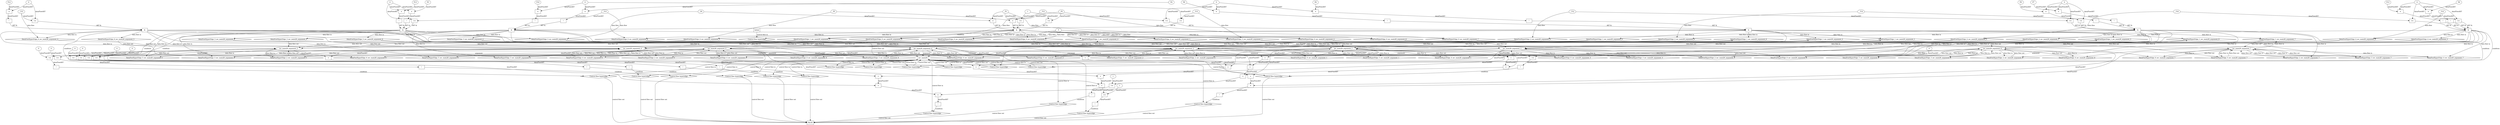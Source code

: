 digraph dag {
"inv_main26" [label="inv_main26" nodeName="inv_main26" class=cfn  shape="rect"];
FALSE [label="FALSE" nodeName=FALSE class=cfn  shape="rect"];
Initial [label="Initial" nodeName=Initial class=cfn  shape="rect"];
ControlFowHyperEdge_0 [label="Control flow hyperedge" nodeName=ControlFowHyperEdge_0 class=controlFlowHyperEdge shape="diamond"];
"Initial" -> ControlFowHyperEdge_0 [label="control flow in"]
ControlFowHyperEdge_0 -> "inv_main26" [label="control flow out"]
ControlFowHyperEdge_1 [label="Control flow hyperedge" nodeName=ControlFowHyperEdge_1 class=controlFlowHyperEdge shape="diamond"];
"inv_main26" -> ControlFowHyperEdge_1 [label="control flow in"]
ControlFowHyperEdge_1 -> "inv_main26" [label="control flow out"]
ControlFowHyperEdge_2 [label="Control flow hyperedge" nodeName=ControlFowHyperEdge_2 class=controlFlowHyperEdge shape="diamond"];
"inv_main26" -> ControlFowHyperEdge_2 [label="control flow in"]
ControlFowHyperEdge_2 -> "inv_main26" [label="control flow out"]
ControlFowHyperEdge_3 [label="Control flow hyperedge" nodeName=ControlFowHyperEdge_3 class=controlFlowHyperEdge shape="diamond"];
"inv_main26" -> ControlFowHyperEdge_3 [label="control flow in"]
ControlFowHyperEdge_3 -> "inv_main26" [label="control flow out"]
ControlFowHyperEdge_4 [label="Control flow hyperedge" nodeName=ControlFowHyperEdge_4 class=controlFlowHyperEdge shape="diamond"];
"inv_main26" -> ControlFowHyperEdge_4 [label="control flow in"]
ControlFowHyperEdge_4 -> "inv_main26" [label="control flow out"]
ControlFowHyperEdge_5 [label="Control flow hyperedge" nodeName=ControlFowHyperEdge_5 class=controlFlowHyperEdge shape="diamond"];
"inv_main26" -> ControlFowHyperEdge_5 [label="control flow in"]
ControlFowHyperEdge_5 -> "inv_main26" [label="control flow out"]
ControlFowHyperEdge_6 [label="Control flow hyperedge" nodeName=ControlFowHyperEdge_6 class=controlFlowHyperEdge shape="diamond"];
"inv_main26" -> ControlFowHyperEdge_6 [label="control flow in"]
ControlFowHyperEdge_6 -> "inv_main26" [label="control flow out"]
ControlFowHyperEdge_7 [label="Control flow hyperedge" nodeName=ControlFowHyperEdge_7 class=controlFlowHyperEdge shape="diamond"];
"inv_main26" -> ControlFowHyperEdge_7 [label="control flow in"]
ControlFowHyperEdge_7 -> "FALSE" [label="control flow out"]
ControlFowHyperEdge_8 [label="Control flow hyperedge" nodeName=ControlFowHyperEdge_8 class=controlFlowHyperEdge shape="diamond"];
"inv_main26" -> ControlFowHyperEdge_8 [label="control flow in"]
ControlFowHyperEdge_8 -> "FALSE" [label="control flow out"]
ControlFowHyperEdge_9 [label="Control flow hyperedge" nodeName=ControlFowHyperEdge_9 class=controlFlowHyperEdge shape="diamond"];
"inv_main26" -> ControlFowHyperEdge_9 [label="control flow in"]
ControlFowHyperEdge_9 -> "FALSE" [label="control flow out"]
ControlFowHyperEdge_10 [label="Control flow hyperedge" nodeName=ControlFowHyperEdge_10 class=controlFlowHyperEdge shape="diamond"];
"inv_main26" -> ControlFowHyperEdge_10 [label="control flow in"]
ControlFowHyperEdge_10 -> "FALSE" [label="control flow out"]
ControlFowHyperEdge_11 [label="Control flow hyperedge" nodeName=ControlFowHyperEdge_11 class=controlFlowHyperEdge shape="diamond"];
"inv_main26" -> ControlFowHyperEdge_11 [label="control flow in"]
ControlFowHyperEdge_11 -> "FALSE" [label="control flow out"]
ControlFowHyperEdge_12 [label="Control flow hyperedge" nodeName=ControlFowHyperEdge_12 class=controlFlowHyperEdge shape="diamond"];
"inv_main26" -> ControlFowHyperEdge_12 [label="control flow in"]
ControlFowHyperEdge_12 -> "FALSE" [label="control flow out"]
ControlFowHyperEdge_13 [label="Control flow hyperedge" nodeName=ControlFowHyperEdge_13 class=controlFlowHyperEdge shape="diamond"];
"inv_main26" -> ControlFowHyperEdge_13 [label="control flow in"]
ControlFowHyperEdge_13 -> "FALSE" [label="control flow out"]
ControlFowHyperEdge_14 [label="Control flow hyperedge" nodeName=ControlFowHyperEdge_14 class=controlFlowHyperEdge shape="diamond"];
"inv_main26" -> ControlFowHyperEdge_14 [label="control flow in"]
ControlFowHyperEdge_14 -> "FALSE" [label="control flow out"]
ControlFowHyperEdge_15 [label="Control flow hyperedge" nodeName=ControlFowHyperEdge_15 class=controlFlowHyperEdge shape="diamond"];
"inv_main26" -> ControlFowHyperEdge_15 [label="control flow in"]
ControlFowHyperEdge_15 -> "FALSE" [label="control flow out"]
ControlFowHyperEdge_16 [label="Control flow hyperedge" nodeName=ControlFowHyperEdge_16 class=controlFlowHyperEdge shape="diamond"];
"inv_main26" -> ControlFowHyperEdge_16 [label="control flow in"]
ControlFowHyperEdge_16 -> "FALSE" [label="control flow out"]
ControlFowHyperEdge_17 [label="Control flow hyperedge" nodeName=ControlFowHyperEdge_17 class=controlFlowHyperEdge shape="diamond"];
"inv_main26" -> ControlFowHyperEdge_17 [label="control flow in"]
ControlFowHyperEdge_17 -> "FALSE" [label="control flow out"]
"inv_main26_argument_0" [label="inv_main26_argument_0" nodeName=argument0 class=argument  head="inv_main26" shape="oval"];
"inv_main26_argument_0" -> "inv_main26"[label="argument" style="dashed"]
"inv_main26_argument_1" [label="inv_main26_argument_1" nodeName=argument1 class=argument  head="inv_main26" shape="oval"];
"inv_main26_argument_1" -> "inv_main26"[label="argument" style="dashed"]
"inv_main26_argument_2" [label="inv_main26_argument_2" nodeName=argument2 class=argument  head="inv_main26" shape="oval"];
"inv_main26_argument_2" -> "inv_main26"[label="argument" style="dashed"]
"inv_main26_argument_3" [label="inv_main26_argument_3" nodeName=argument3 class=argument  head="inv_main26" shape="oval"];
"inv_main26_argument_3" -> "inv_main26"[label="argument" style="dashed"]
"inv_main26_argument_4" [label="inv_main26_argument_4" nodeName=argument4 class=argument  head="inv_main26" shape="oval"];
"inv_main26_argument_4" -> "inv_main26"[label="argument" style="dashed"]
"inv_main26_argument_5" [label="inv_main26_argument_5" nodeName=argument5 class=argument  head="inv_main26" shape="oval"];
"inv_main26_argument_5" -> "inv_main26"[label="argument" style="dashed"]
"inv_main26_argument_6" [label="inv_main26_argument_6" nodeName=argument6 class=argument  head="inv_main26" shape="oval"];
"inv_main26_argument_6" -> "inv_main26"[label="argument" style="dashed"]
"inv_main26_argument_7" [label="inv_main26_argument_7" nodeName=argument7 class=argument  head="inv_main26" shape="oval"];
"inv_main26_argument_7" -> "inv_main26"[label="argument" style="dashed"]
"inv_main26_argument_8" [label="inv_main26_argument_8" nodeName=argument8 class=argument  head="inv_main26" shape="oval"];
"inv_main26_argument_8" -> "inv_main26"[label="argument" style="dashed"]

"xxxinv_main26___Initial_0xxx_and" [label="&" nodeName="xxxinv_main26___Initial_0xxx_and" class=Operator shape="rect"];
"xxxinv_main26___Initial_0xxxguard_0_node_0" [label=">=" nodeName="xxxinv_main26___Initial_0xxxguard_0_node_0" class=Operator  shape="rect"];
"xxxinv_main26___Initial_0xxxguard_0_node_2" [label="1" nodeName="xxxinv_main26___Initial_0xxxguard_0_node_2" class=Literal ];
"xxxinv_main26___Initial_0xxxdataFlow_0_node_0" -> "xxxinv_main26___Initial_0xxxguard_0_node_0"[label="dataFlowAST"]
"xxxinv_main26___Initial_0xxxguard_0_node_2" -> "xxxinv_main26___Initial_0xxxguard_0_node_0"[label="dataFlowAST"]

"xxxinv_main26___Initial_0xxxguard_0_node_0" -> "xxxinv_main26___Initial_0xxx_and" [label="AST &"];
"xxxinv_main26___Initial_0xxxguard1_node_0" [label=">=" nodeName="xxxinv_main26___Initial_0xxxguard1_node_0" class=Operator  shape="rect"];
"xxxinv_main26___Initial_0xxxdataFlow4_node_0" -> "xxxinv_main26___Initial_0xxxguard1_node_0"[label="dataFlowAST"]
"xxxinv_main26___Initial_0xxxguard_0_node_2" -> "xxxinv_main26___Initial_0xxxguard1_node_0"[label="dataFlowAST"]

"xxxinv_main26___Initial_0xxxguard1_node_0" -> "xxxinv_main26___Initial_0xxx_and" [label="AST &"];
"xxxinv_main26___Initial_0xxxguard2_node_0" [label="=" nodeName="xxxinv_main26___Initial_0xxxguard2_node_0" class=Operator  shape="rect"];
"xxxinv_main26___Initial_0xxxdataFlow8_node_0" -> "xxxinv_main26___Initial_0xxxguard2_node_0"[label="dataFlowAST"]
"xxxinv_main26___Initial_0xxxdataFlow_0_node_0" -> "xxxinv_main26___Initial_0xxxguard2_node_0"[label="dataFlowAST"]

"xxxinv_main26___Initial_0xxxguard2_node_0" -> "xxxinv_main26___Initial_0xxx_and" [label="AST &"];
"xxxinv_main26___Initial_0xxxguard3_node_0" [label="=" nodeName="xxxinv_main26___Initial_0xxxguard3_node_0" class=Operator  shape="rect"];
"xxxinv_main26___Initial_0xxxdataFlow6_node_0" -> "xxxinv_main26___Initial_0xxxguard3_node_0"[label="dataFlowAST"]
"xxxinv_main26___Initial_0xxxdataFlow4_node_0" -> "xxxinv_main26___Initial_0xxxguard3_node_0"[label="dataFlowAST"]

"xxxinv_main26___Initial_0xxxguard3_node_0" -> "xxxinv_main26___Initial_0xxx_and" [label="AST &"];
"xxxinv_main26___Initial_0xxx_and" -> "ControlFowHyperEdge_0" [label="condition"];
"xxxinv_main26___Initial_0xxxdataFlow_0_node_0" [label="_P2" nodeName="xxxinv_main26___Initial_0xxxdataFlow_0_node_0" class=Constant ];

"xxxinv_main26___Initial_0xxxdataFlow_0_node_0" -> "DataFowHyperEdge_0_inv_main26_argument_7" [label="data flow"];
"xxxinv_main26___Initial_0xxxdataFlow1_node_0" [label="0" nodeName="xxxinv_main26___Initial_0xxxdataFlow1_node_0" class=Literal ];

"xxxinv_main26___Initial_0xxxdataFlow1_node_0" -> "DataFowHyperEdge_0_inv_main26_argument_4" [label="data flow"];

"xxxinv_main26___Initial_0xxxdataFlow1_node_0" -> "DataFowHyperEdge_0_inv_main26_argument_0" [label="data flow"];

"xxxinv_main26___Initial_0xxxdataFlow1_node_0" -> "DataFowHyperEdge_0_inv_main26_argument_3" [label="data flow"];
"xxxinv_main26___Initial_0xxxdataFlow4_node_0" [label="_P1" nodeName="xxxinv_main26___Initial_0xxxdataFlow4_node_0" class=Constant ];

"xxxinv_main26___Initial_0xxxdataFlow4_node_0" -> "DataFowHyperEdge_0_inv_main26_argument_8" [label="data flow"];

"xxxinv_main26___Initial_0xxxdataFlow1_node_0" -> "DataFowHyperEdge_0_inv_main26_argument_2" [label="data flow"];
"xxxinv_main26___Initial_0xxxdataFlow6_node_0" [label="_P4" nodeName="xxxinv_main26___Initial_0xxxdataFlow6_node_0" class=Constant ];

"xxxinv_main26___Initial_0xxxdataFlow6_node_0" -> "DataFowHyperEdge_0_inv_main26_argument_6" [label="data flow"];

"xxxinv_main26___Initial_0xxxdataFlow1_node_0" -> "DataFowHyperEdge_0_inv_main26_argument_1" [label="data flow"];
"xxxinv_main26___Initial_0xxxdataFlow8_node_0" [label="_P5" nodeName="xxxinv_main26___Initial_0xxxdataFlow8_node_0" class=Constant ];

"xxxinv_main26___Initial_0xxxdataFlow8_node_0" -> "DataFowHyperEdge_0_inv_main26_argument_5" [label="data flow"];
"xxxinv_main26___inv_main26_1xxx_and" [label="&" nodeName="xxxinv_main26___inv_main26_1xxx_and" class=Operator shape="rect"];
"xxxinv_main26___inv_main26_1xxxguard_0_node_0" [label="!" nodeName="xxxinv_main26___inv_main26_1xxxguard_0_node_0" class=Operator shape="rect"];
"xxxinv_main26___inv_main26_1xxxguard_0_node_1" [label="=" nodeName="xxxinv_main26___inv_main26_1xxxguard_0_node_1" class=Operator  shape="rect"];
"xxxinv_main26___inv_main26_1xxxguard_0_node_2" [label="P8" nodeName="xxxinv_main26___inv_main26_1xxxguard_0_node_2" class=Constant ];
"xxxinv_main26___inv_main26_1xxxguard_0_node_3" [label="0" nodeName="xxxinv_main26___inv_main26_1xxxguard_0_node_3" class=Literal ];
"xxxinv_main26___inv_main26_1xxxguard_0_node_1" -> "xxxinv_main26___inv_main26_1xxxguard_0_node_0"[label="dataFlowAST"]
"xxxinv_main26___inv_main26_1xxxguard_0_node_2" -> "xxxinv_main26___inv_main26_1xxxguard_0_node_1"[label="dataFlowAST"]
"xxxinv_main26___inv_main26_1xxxguard_0_node_3" -> "xxxinv_main26___inv_main26_1xxxguard_0_node_1"[label="dataFlowAST"]

"xxxinv_main26___inv_main26_1xxxguard_0_node_0" -> "xxxinv_main26___inv_main26_1xxx_and" [label="AST &"];
"xxxinv_main26___inv_main26_1xxxguard1_node_0" [label="!" nodeName="xxxinv_main26___inv_main26_1xxxguard1_node_0" class=Operator shape="rect"];
"xxxinv_main26___inv_main26_1xxxguard1_node_1" [label="=" nodeName="xxxinv_main26___inv_main26_1xxxguard1_node_1" class=Operator  shape="rect"];
"xxxinv_main26___inv_main26_1xxxguard1_node_2" [label="P6" nodeName="xxxinv_main26___inv_main26_1xxxguard1_node_2" class=Constant ];
"xxxinv_main26___inv_main26_1xxxguard1_node_1" -> "xxxinv_main26___inv_main26_1xxxguard1_node_0"[label="dataFlowAST"]
"xxxinv_main26___inv_main26_1xxxguard1_node_2" -> "xxxinv_main26___inv_main26_1xxxguard1_node_1"[label="dataFlowAST"]
"xxxinv_main26___inv_main26_1xxxguard_0_node_3" -> "xxxinv_main26___inv_main26_1xxxguard1_node_1"[label="dataFlowAST"]

"xxxinv_main26___inv_main26_1xxxguard1_node_0" -> "xxxinv_main26___inv_main26_1xxx_and" [label="AST &"];
"xxxinv_main26___inv_main26_1xxxguard2_node_0" [label=">=" nodeName="xxxinv_main26___inv_main26_1xxxguard2_node_0" class=Operator  shape="rect"];
"xxxinv_main26___inv_main26_1xxxdataFlow_0_node_0" -> "xxxinv_main26___inv_main26_1xxxguard2_node_0"[label="dataFlowAST"]
"xxxinv_main26___inv_main26_1xxxguard_0_node_3" -> "xxxinv_main26___inv_main26_1xxxguard2_node_0"[label="dataFlowAST"]

"xxxinv_main26___inv_main26_1xxxguard2_node_0" -> "xxxinv_main26___inv_main26_1xxx_and" [label="AST &"];
"xxxinv_main26___inv_main26_1xxx_and" -> "ControlFowHyperEdge_1" [label="condition"];
"xxxinv_main26___inv_main26_1xxxdataFlow_0_node_0" [label="_T12" nodeName="xxxinv_main26___inv_main26_1xxxdataFlow_0_node_0" class=Constant ];

"xxxinv_main26___inv_main26_1xxxdataFlow_0_node_0" -> "DataFowHyperEdge_1_inv_main26_argument_5" [label="data flow"];
"xxxinv_main26___inv_main26_2xxx_and" [label="&" nodeName="xxxinv_main26___inv_main26_2xxx_and" class=Operator shape="rect"];
"xxxinv_main26___inv_main26_2xxxguard_0_node_0" [label="!" nodeName="xxxinv_main26___inv_main26_2xxxguard_0_node_0" class=Operator shape="rect"];
"xxxinv_main26___inv_main26_2xxxguard_0_node_1" [label="=" nodeName="xxxinv_main26___inv_main26_2xxxguard_0_node_1" class=Operator  shape="rect"];
"xxxinv_main26___inv_main26_2xxxguard_0_node_2" [label="P9" nodeName="xxxinv_main26___inv_main26_2xxxguard_0_node_2" class=Constant ];
"xxxinv_main26___inv_main26_2xxxguard_0_node_3" [label="0" nodeName="xxxinv_main26___inv_main26_2xxxguard_0_node_3" class=Literal ];
"xxxinv_main26___inv_main26_2xxxguard_0_node_1" -> "xxxinv_main26___inv_main26_2xxxguard_0_node_0"[label="dataFlowAST"]
"xxxinv_main26___inv_main26_2xxxguard_0_node_2" -> "xxxinv_main26___inv_main26_2xxxguard_0_node_1"[label="dataFlowAST"]
"xxxinv_main26___inv_main26_2xxxguard_0_node_3" -> "xxxinv_main26___inv_main26_2xxxguard_0_node_1"[label="dataFlowAST"]

"xxxinv_main26___inv_main26_2xxxguard_0_node_0" -> "xxxinv_main26___inv_main26_2xxx_and" [label="AST &"];
"xxxinv_main26___inv_main26_2xxxguard1_node_0" [label="!" nodeName="xxxinv_main26___inv_main26_2xxxguard1_node_0" class=Operator shape="rect"];
"xxxinv_main26___inv_main26_2xxxguard1_node_1" [label="=" nodeName="xxxinv_main26___inv_main26_2xxxguard1_node_1" class=Operator  shape="rect"];
"xxxinv_main26___inv_main26_2xxxguard1_node_2" [label="P7" nodeName="xxxinv_main26___inv_main26_2xxxguard1_node_2" class=Constant ];
"xxxinv_main26___inv_main26_2xxxguard1_node_1" -> "xxxinv_main26___inv_main26_2xxxguard1_node_0"[label="dataFlowAST"]
"xxxinv_main26___inv_main26_2xxxguard1_node_2" -> "xxxinv_main26___inv_main26_2xxxguard1_node_1"[label="dataFlowAST"]
"xxxinv_main26___inv_main26_2xxxguard_0_node_3" -> "xxxinv_main26___inv_main26_2xxxguard1_node_1"[label="dataFlowAST"]

"xxxinv_main26___inv_main26_2xxxguard1_node_0" -> "xxxinv_main26___inv_main26_2xxx_and" [label="AST &"];
"xxxinv_main26___inv_main26_2xxxguard2_node_0" [label=">=" nodeName="xxxinv_main26___inv_main26_2xxxguard2_node_0" class=Operator  shape="rect"];
"xxxinv_main26___inv_main26_2xxxdataFlow_0_node_0" -> "xxxinv_main26___inv_main26_2xxxguard2_node_0"[label="dataFlowAST"]
"xxxinv_main26___inv_main26_2xxxguard_0_node_3" -> "xxxinv_main26___inv_main26_2xxxguard2_node_0"[label="dataFlowAST"]

"xxxinv_main26___inv_main26_2xxxguard2_node_0" -> "xxxinv_main26___inv_main26_2xxx_and" [label="AST &"];
"xxxinv_main26___inv_main26_2xxxguard3_node_0" [label=">=" nodeName="xxxinv_main26___inv_main26_2xxxguard3_node_0" class=Operator  shape="rect"];
"xxxinv_main26___inv_main26_2xxxdataFlow1_node_0" -> "xxxinv_main26___inv_main26_2xxxguard3_node_0"[label="dataFlowAST"]
"xxxinv_main26___inv_main26_2xxxguard_0_node_3" -> "xxxinv_main26___inv_main26_2xxxguard3_node_0"[label="dataFlowAST"]

"xxxinv_main26___inv_main26_2xxxguard3_node_0" -> "xxxinv_main26___inv_main26_2xxx_and" [label="AST &"];
"xxxinv_main26___inv_main26_2xxx_and" -> "ControlFowHyperEdge_2" [label="condition"];
"xxxinv_main26___inv_main26_2xxxdataFlow_0_node_0" [label="_T12" nodeName="xxxinv_main26___inv_main26_2xxxdataFlow_0_node_0" class=Constant ];

"xxxinv_main26___inv_main26_2xxxdataFlow_0_node_0" -> "DataFowHyperEdge_2_inv_main26_argument_0" [label="data flow"];
"xxxinv_main26___inv_main26_2xxxdataFlow1_node_0" [label="_T14" nodeName="xxxinv_main26___inv_main26_2xxxdataFlow1_node_0" class=Constant ];

"xxxinv_main26___inv_main26_2xxxdataFlow1_node_0" -> "DataFowHyperEdge_2_inv_main26_argument_6" [label="data flow"];
"xxxinv_main26___inv_main26_3xxx_and" [label="&" nodeName="xxxinv_main26___inv_main26_3xxx_and" class=Operator shape="rect"];
"xxxinv_main26___inv_main26_3xxxguard_0_node_0" [label="!" nodeName="xxxinv_main26___inv_main26_3xxxguard_0_node_0" class=Operator shape="rect"];
"xxxinv_main26___inv_main26_3xxxguard_0_node_1" [label="=" nodeName="xxxinv_main26___inv_main26_3xxxguard_0_node_1" class=Operator  shape="rect"];
"xxxinv_main26___inv_main26_3xxxguard_0_node_2" [label="P10" nodeName="xxxinv_main26___inv_main26_3xxxguard_0_node_2" class=Constant ];
"xxxinv_main26___inv_main26_3xxxguard_0_node_3" [label="0" nodeName="xxxinv_main26___inv_main26_3xxxguard_0_node_3" class=Literal ];
"xxxinv_main26___inv_main26_3xxxguard_0_node_1" -> "xxxinv_main26___inv_main26_3xxxguard_0_node_0"[label="dataFlowAST"]
"xxxinv_main26___inv_main26_3xxxguard_0_node_2" -> "xxxinv_main26___inv_main26_3xxxguard_0_node_1"[label="dataFlowAST"]
"xxxinv_main26___inv_main26_3xxxguard_0_node_3" -> "xxxinv_main26___inv_main26_3xxxguard_0_node_1"[label="dataFlowAST"]

"xxxinv_main26___inv_main26_3xxxguard_0_node_0" -> "xxxinv_main26___inv_main26_3xxx_and" [label="AST &"];
"xxxinv_main26___inv_main26_3xxxguard1_node_0" [label="!" nodeName="xxxinv_main26___inv_main26_3xxxguard1_node_0" class=Operator shape="rect"];
"xxxinv_main26___inv_main26_3xxxguard1_node_1" [label="=" nodeName="xxxinv_main26___inv_main26_3xxxguard1_node_1" class=Operator  shape="rect"];
"xxxinv_main26___inv_main26_3xxxguard1_node_2" [label="P4" nodeName="xxxinv_main26___inv_main26_3xxxguard1_node_2" class=Constant ];
"xxxinv_main26___inv_main26_3xxxguard1_node_1" -> "xxxinv_main26___inv_main26_3xxxguard1_node_0"[label="dataFlowAST"]
"xxxinv_main26___inv_main26_3xxxguard1_node_2" -> "xxxinv_main26___inv_main26_3xxxguard1_node_1"[label="dataFlowAST"]
"xxxinv_main26___inv_main26_3xxxguard_0_node_3" -> "xxxinv_main26___inv_main26_3xxxguard1_node_1"[label="dataFlowAST"]

"xxxinv_main26___inv_main26_3xxxguard1_node_0" -> "xxxinv_main26___inv_main26_3xxx_and" [label="AST &"];
"xxxinv_main26___inv_main26_3xxxguard2_node_0" [label=">=" nodeName="xxxinv_main26___inv_main26_3xxxguard2_node_0" class=Operator  shape="rect"];
"xxxinv_main26___inv_main26_3xxxdataFlow_0_node_0" -> "xxxinv_main26___inv_main26_3xxxguard2_node_0"[label="dataFlowAST"]
"xxxinv_main26___inv_main26_3xxxguard_0_node_3" -> "xxxinv_main26___inv_main26_3xxxguard2_node_0"[label="dataFlowAST"]

"xxxinv_main26___inv_main26_3xxxguard2_node_0" -> "xxxinv_main26___inv_main26_3xxx_and" [label="AST &"];
"xxxinv_main26___inv_main26_3xxx_and" -> "ControlFowHyperEdge_3" [label="condition"];
"xxxinv_main26___inv_main26_3xxxdataFlow_0_node_0" [label="_T13" nodeName="xxxinv_main26___inv_main26_3xxxdataFlow_0_node_0" class=Constant ];

"xxxinv_main26___inv_main26_3xxxdataFlow_0_node_0" -> "DataFowHyperEdge_3_inv_main26_argument_1" [label="data flow"];
"xxxinv_main26___inv_main26_4xxx_and" [label="&" nodeName="xxxinv_main26___inv_main26_4xxx_and" class=Operator shape="rect"];
"xxxinv_main26___inv_main26_4xxxguard_0_node_0" [label="!" nodeName="xxxinv_main26___inv_main26_4xxxguard_0_node_0" class=Operator shape="rect"];
"xxxinv_main26___inv_main26_4xxxguard_0_node_1" [label="=" nodeName="xxxinv_main26___inv_main26_4xxxguard_0_node_1" class=Operator  shape="rect"];
"xxxinv_main26___inv_main26_4xxxguard_0_node_2" [label="P13" nodeName="xxxinv_main26___inv_main26_4xxxguard_0_node_2" class=Constant ];
"xxxinv_main26___inv_main26_4xxxguard_0_node_3" [label="0" nodeName="xxxinv_main26___inv_main26_4xxxguard_0_node_3" class=Literal ];
"xxxinv_main26___inv_main26_4xxxguard_0_node_1" -> "xxxinv_main26___inv_main26_4xxxguard_0_node_0"[label="dataFlowAST"]
"xxxinv_main26___inv_main26_4xxxguard_0_node_2" -> "xxxinv_main26___inv_main26_4xxxguard_0_node_1"[label="dataFlowAST"]
"xxxinv_main26___inv_main26_4xxxguard_0_node_3" -> "xxxinv_main26___inv_main26_4xxxguard_0_node_1"[label="dataFlowAST"]

"xxxinv_main26___inv_main26_4xxxguard_0_node_0" -> "xxxinv_main26___inv_main26_4xxx_and" [label="AST &"];
"xxxinv_main26___inv_main26_4xxxguard1_node_0" [label="!" nodeName="xxxinv_main26___inv_main26_4xxxguard1_node_0" class=Operator shape="rect"];
"xxxinv_main26___inv_main26_4xxxguard1_node_1" [label="=" nodeName="xxxinv_main26___inv_main26_4xxxguard1_node_1" class=Operator  shape="rect"];
"xxxinv_main26___inv_main26_4xxxguard1_node_2" [label="P8" nodeName="xxxinv_main26___inv_main26_4xxxguard1_node_2" class=Constant ];
"xxxinv_main26___inv_main26_4xxxguard1_node_1" -> "xxxinv_main26___inv_main26_4xxxguard1_node_0"[label="dataFlowAST"]
"xxxinv_main26___inv_main26_4xxxguard1_node_2" -> "xxxinv_main26___inv_main26_4xxxguard1_node_1"[label="dataFlowAST"]
"xxxinv_main26___inv_main26_4xxxguard_0_node_3" -> "xxxinv_main26___inv_main26_4xxxguard1_node_1"[label="dataFlowAST"]

"xxxinv_main26___inv_main26_4xxxguard1_node_0" -> "xxxinv_main26___inv_main26_4xxx_and" [label="AST &"];
"xxxinv_main26___inv_main26_4xxxguard2_node_0" [label=">=" nodeName="xxxinv_main26___inv_main26_4xxxguard2_node_0" class=Operator  shape="rect"];
"xxxinv_main26___inv_main26_4xxxdataFlow_0_node_0" -> "xxxinv_main26___inv_main26_4xxxguard2_node_0"[label="dataFlowAST"]
"xxxinv_main26___inv_main26_4xxxguard_0_node_3" -> "xxxinv_main26___inv_main26_4xxxguard2_node_0"[label="dataFlowAST"]

"xxxinv_main26___inv_main26_4xxxguard2_node_0" -> "xxxinv_main26___inv_main26_4xxx_and" [label="AST &"];
"xxxinv_main26___inv_main26_4xxxguard3_node_0" [label=">=" nodeName="xxxinv_main26___inv_main26_4xxxguard3_node_0" class=Operator  shape="rect"];
"xxxinv_main26___inv_main26_4xxxdataFlow1_node_0" -> "xxxinv_main26___inv_main26_4xxxguard3_node_0"[label="dataFlowAST"]
"xxxinv_main26___inv_main26_4xxxguard_0_node_3" -> "xxxinv_main26___inv_main26_4xxxguard3_node_0"[label="dataFlowAST"]

"xxxinv_main26___inv_main26_4xxxguard3_node_0" -> "xxxinv_main26___inv_main26_4xxx_and" [label="AST &"];
"xxxinv_main26___inv_main26_4xxx_and" -> "ControlFowHyperEdge_4" [label="condition"];
"xxxinv_main26___inv_main26_4xxxdataFlow_0_node_0" [label="_T14" nodeName="xxxinv_main26___inv_main26_4xxxdataFlow_0_node_0" class=Constant ];

"xxxinv_main26___inv_main26_4xxxdataFlow_0_node_0" -> "DataFowHyperEdge_4_inv_main26_argument_2" [label="data flow"];
"xxxinv_main26___inv_main26_4xxxdataFlow1_node_0" [label="_T16" nodeName="xxxinv_main26___inv_main26_4xxxdataFlow1_node_0" class=Constant ];

"xxxinv_main26___inv_main26_4xxxdataFlow1_node_0" -> "DataFowHyperEdge_4_inv_main26_argument_5" [label="data flow"];
"xxxinv_main26___inv_main26_5xxx_and" [label="&" nodeName="xxxinv_main26___inv_main26_5xxx_and" class=Operator shape="rect"];
"xxxinv_main26___inv_main26_5xxxguard_0_node_0" [label="!" nodeName="xxxinv_main26___inv_main26_5xxxguard_0_node_0" class=Operator shape="rect"];
"xxxinv_main26___inv_main26_5xxxguard_0_node_1" [label="=" nodeName="xxxinv_main26___inv_main26_5xxxguard_0_node_1" class=Operator  shape="rect"];
"xxxinv_main26___inv_main26_5xxxguard_0_node_2" [label="P13" nodeName="xxxinv_main26___inv_main26_5xxxguard_0_node_2" class=Constant ];
"xxxinv_main26___inv_main26_5xxxguard_0_node_3" [label="0" nodeName="xxxinv_main26___inv_main26_5xxxguard_0_node_3" class=Literal ];
"xxxinv_main26___inv_main26_5xxxguard_0_node_1" -> "xxxinv_main26___inv_main26_5xxxguard_0_node_0"[label="dataFlowAST"]
"xxxinv_main26___inv_main26_5xxxguard_0_node_2" -> "xxxinv_main26___inv_main26_5xxxguard_0_node_1"[label="dataFlowAST"]
"xxxinv_main26___inv_main26_5xxxguard_0_node_3" -> "xxxinv_main26___inv_main26_5xxxguard_0_node_1"[label="dataFlowAST"]

"xxxinv_main26___inv_main26_5xxxguard_0_node_0" -> "xxxinv_main26___inv_main26_5xxx_and" [label="AST &"];
"xxxinv_main26___inv_main26_5xxxguard1_node_0" [label="!" nodeName="xxxinv_main26___inv_main26_5xxxguard1_node_0" class=Operator shape="rect"];
"xxxinv_main26___inv_main26_5xxxguard1_node_1" [label="=" nodeName="xxxinv_main26___inv_main26_5xxxguard1_node_1" class=Operator  shape="rect"];
"xxxinv_main26___inv_main26_5xxxguard1_node_2" [label="P5" nodeName="xxxinv_main26___inv_main26_5xxxguard1_node_2" class=Constant ];
"xxxinv_main26___inv_main26_5xxxguard1_node_1" -> "xxxinv_main26___inv_main26_5xxxguard1_node_0"[label="dataFlowAST"]
"xxxinv_main26___inv_main26_5xxxguard1_node_2" -> "xxxinv_main26___inv_main26_5xxxguard1_node_1"[label="dataFlowAST"]
"xxxinv_main26___inv_main26_5xxxguard_0_node_3" -> "xxxinv_main26___inv_main26_5xxxguard1_node_1"[label="dataFlowAST"]

"xxxinv_main26___inv_main26_5xxxguard1_node_0" -> "xxxinv_main26___inv_main26_5xxx_and" [label="AST &"];
"xxxinv_main26___inv_main26_5xxxguard2_node_0" [label=">=" nodeName="xxxinv_main26___inv_main26_5xxxguard2_node_0" class=Operator  shape="rect"];
"xxxinv_main26___inv_main26_5xxxdataFlow_0_node_0" -> "xxxinv_main26___inv_main26_5xxxguard2_node_0"[label="dataFlowAST"]
"xxxinv_main26___inv_main26_5xxxguard_0_node_3" -> "xxxinv_main26___inv_main26_5xxxguard2_node_0"[label="dataFlowAST"]

"xxxinv_main26___inv_main26_5xxxguard2_node_0" -> "xxxinv_main26___inv_main26_5xxx_and" [label="AST &"];
"xxxinv_main26___inv_main26_5xxx_and" -> "ControlFowHyperEdge_5" [label="condition"];
"xxxinv_main26___inv_main26_5xxxdataFlow_0_node_0" [label="_T15" nodeName="xxxinv_main26___inv_main26_5xxxdataFlow_0_node_0" class=Constant ];

"xxxinv_main26___inv_main26_5xxxdataFlow_0_node_0" -> "DataFowHyperEdge_5_inv_main26_argument_3" [label="data flow"];
"xxxinv_main26___inv_main26_6xxx_and" [label="&" nodeName="xxxinv_main26___inv_main26_6xxx_and" class=Operator shape="rect"];
"xxxinv_main26___inv_main26_6xxxguard_0_node_0" [label="!" nodeName="xxxinv_main26___inv_main26_6xxxguard_0_node_0" class=Operator shape="rect"];
"xxxinv_main26___inv_main26_6xxxguard_0_node_1" [label="=" nodeName="xxxinv_main26___inv_main26_6xxxguard_0_node_1" class=Operator  shape="rect"];
"xxxinv_main26___inv_main26_6xxxguard_0_node_2" [label="P12" nodeName="xxxinv_main26___inv_main26_6xxxguard_0_node_2" class=Constant ];
"xxxinv_main26___inv_main26_6xxxguard_0_node_3" [label="0" nodeName="xxxinv_main26___inv_main26_6xxxguard_0_node_3" class=Literal ];
"xxxinv_main26___inv_main26_6xxxguard_0_node_1" -> "xxxinv_main26___inv_main26_6xxxguard_0_node_0"[label="dataFlowAST"]
"xxxinv_main26___inv_main26_6xxxguard_0_node_2" -> "xxxinv_main26___inv_main26_6xxxguard_0_node_1"[label="dataFlowAST"]
"xxxinv_main26___inv_main26_6xxxguard_0_node_3" -> "xxxinv_main26___inv_main26_6xxxguard_0_node_1"[label="dataFlowAST"]

"xxxinv_main26___inv_main26_6xxxguard_0_node_0" -> "xxxinv_main26___inv_main26_6xxx_and" [label="AST &"];
"xxxinv_main26___inv_main26_6xxxguard1_node_0" [label=">=" nodeName="xxxinv_main26___inv_main26_6xxxguard1_node_0" class=Operator  shape="rect"];
"xxxinv_main26___inv_main26_6xxxdataFlow_0_node_0" -> "xxxinv_main26___inv_main26_6xxxguard1_node_0"[label="dataFlowAST"]
"xxxinv_main26___inv_main26_6xxxguard_0_node_3" -> "xxxinv_main26___inv_main26_6xxxguard1_node_0"[label="dataFlowAST"]

"xxxinv_main26___inv_main26_6xxxguard1_node_0" -> "xxxinv_main26___inv_main26_6xxx_and" [label="AST &"];
"xxxinv_main26___inv_main26_6xxx_and" -> "ControlFowHyperEdge_6" [label="condition"];
"xxxinv_main26___inv_main26_6xxxdataFlow_0_node_0" [label="_T15" nodeName="xxxinv_main26___inv_main26_6xxxdataFlow_0_node_0" class=Constant ];

"xxxinv_main26___inv_main26_6xxxdataFlow_0_node_0" -> "DataFowHyperEdge_6_inv_main26_argument_4" [label="data flow"];
"xxxFALSE___inv_main26_7xxxguard_0_node_0" [label="!" nodeName="xxxFALSE___inv_main26_7xxxguard_0_node_0" class=Operator shape="rect"];
"xxxFALSE___inv_main26_7xxxguard_0_node_1" [label="=" nodeName="xxxFALSE___inv_main26_7xxxguard_0_node_1" class=Operator  shape="rect"];
"xxxFALSE___inv_main26_7xxxguard_0_node_2" [label="+" nodeName="xxxFALSE___inv_main26_7xxxguard_0_node_2" class= Operator shape="rect"];
"xxxFALSE___inv_main26_7xxxguard_0_node_3" [label="+" nodeName="xxxFALSE___inv_main26_7xxxguard_0_node_3" class= Operator shape="rect"];
"xxxFALSE___inv_main26_7xxxguard_0_node_4" [label="+" nodeName="xxxFALSE___inv_main26_7xxxguard_0_node_4" class= Operator shape="rect"];
"xxxFALSE___inv_main26_7xxxguard_0_node_1" -> "xxxFALSE___inv_main26_7xxxguard_0_node_0"[label="dataFlowAST"]
"xxxFALSE___inv_main26_7xxxguard_0_node_2" -> "xxxFALSE___inv_main26_7xxxguard_0_node_1"[label="dataFlowAST"]
"inv_main26_argument_8" -> "xxxFALSE___inv_main26_7xxxguard_0_node_1"[label="dataFlowAST"]
"xxxFALSE___inv_main26_7xxxguard_0_node_3" -> "xxxFALSE___inv_main26_7xxxguard_0_node_2"[label="dataFlowAST"]
"inv_main26_argument_6" -> "xxxFALSE___inv_main26_7xxxguard_0_node_2"[label="dataFlowAST"]
"xxxFALSE___inv_main26_7xxxguard_0_node_4" -> "xxxFALSE___inv_main26_7xxxguard_0_node_3"[label="dataFlowAST"]
"inv_main26_argument_1" -> "xxxFALSE___inv_main26_7xxxguard_0_node_3"[label="dataFlowAST"]
"inv_main26_argument_3" -> "xxxFALSE___inv_main26_7xxxguard_0_node_4"[label="dataFlowAST"]
"inv_main26_argument_2" -> "xxxFALSE___inv_main26_7xxxguard_0_node_4"[label="dataFlowAST"]

"xxxFALSE___inv_main26_7xxxguard_0_node_0" -> "ControlFowHyperEdge_7" [label="condition"];
"xxxFALSE___inv_main26_8xxxguard_0_node_0" [label="!" nodeName="xxxFALSE___inv_main26_8xxxguard_0_node_0" class=Operator shape="rect"];
"xxxFALSE___inv_main26_8xxxguard_0_node_1" [label="=" nodeName="xxxFALSE___inv_main26_8xxxguard_0_node_1" class=Operator  shape="rect"];
"xxxFALSE___inv_main26_8xxxguard_0_node_2" [label="+" nodeName="xxxFALSE___inv_main26_8xxxguard_0_node_2" class= Operator shape="rect"];
"xxxFALSE___inv_main26_8xxxguard_0_node_3" [label="+" nodeName="xxxFALSE___inv_main26_8xxxguard_0_node_3" class= Operator shape="rect"];
"xxxFALSE___inv_main26_8xxxguard_0_node_4" [label="+" nodeName="xxxFALSE___inv_main26_8xxxguard_0_node_4" class= Operator shape="rect"];
"xxxFALSE___inv_main26_8xxxguard_0_node_5" [label="+" nodeName="xxxFALSE___inv_main26_8xxxguard_0_node_5" class= Operator shape="rect"];
"xxxFALSE___inv_main26_8xxxguard_0_node_1" -> "xxxFALSE___inv_main26_8xxxguard_0_node_0"[label="dataFlowAST"]
"xxxFALSE___inv_main26_8xxxguard_0_node_2" -> "xxxFALSE___inv_main26_8xxxguard_0_node_1"[label="dataFlowAST"]
"inv_main26_argument_7" -> "xxxFALSE___inv_main26_8xxxguard_0_node_1"[label="dataFlowAST"]
"xxxFALSE___inv_main26_8xxxguard_0_node_3" -> "xxxFALSE___inv_main26_8xxxguard_0_node_2"[label="dataFlowAST"]
"inv_main26_argument_5" -> "xxxFALSE___inv_main26_8xxxguard_0_node_2"[label="dataFlowAST"]
"xxxFALSE___inv_main26_8xxxguard_0_node_4" -> "xxxFALSE___inv_main26_8xxxguard_0_node_3"[label="dataFlowAST"]
"inv_main26_argument_0" -> "xxxFALSE___inv_main26_8xxxguard_0_node_3"[label="dataFlowAST"]
"xxxFALSE___inv_main26_8xxxguard_0_node_5" -> "xxxFALSE___inv_main26_8xxxguard_0_node_4"[label="dataFlowAST"]
"inv_main26_argument_1" -> "xxxFALSE___inv_main26_8xxxguard_0_node_4"[label="dataFlowAST"]
"inv_main26_argument_4" -> "xxxFALSE___inv_main26_8xxxguard_0_node_5"[label="dataFlowAST"]
"inv_main26_argument_3" -> "xxxFALSE___inv_main26_8xxxguard_0_node_5"[label="dataFlowAST"]

"xxxFALSE___inv_main26_8xxxguard_0_node_0" -> "ControlFowHyperEdge_8" [label="condition"];
"xxxFALSE___inv_main26_9xxxguard_0_node_0" [label="!" nodeName="xxxFALSE___inv_main26_9xxxguard_0_node_0" class=Operator shape="rect"];
"xxxFALSE___inv_main26_9xxxguard_0_node_1" [label=">=" nodeName="xxxFALSE___inv_main26_9xxxguard_0_node_1" class=Operator  shape="rect"];
"xxxFALSE___inv_main26_9xxxguard_0_node_3" [label="0" nodeName="xxxFALSE___inv_main26_9xxxguard_0_node_3" class=Literal ];
"xxxFALSE___inv_main26_9xxxguard_0_node_1" -> "xxxFALSE___inv_main26_9xxxguard_0_node_0"[label="dataFlowAST"]
"inv_main26_argument_6" -> "xxxFALSE___inv_main26_9xxxguard_0_node_1"[label="dataFlowAST"]
"xxxFALSE___inv_main26_9xxxguard_0_node_3" -> "xxxFALSE___inv_main26_9xxxguard_0_node_1"[label="dataFlowAST"]

"xxxFALSE___inv_main26_9xxxguard_0_node_0" -> "ControlFowHyperEdge_9" [label="condition"];
"xxxFALSE___inv_main26_10xxxguard_0_node_0" [label="!" nodeName="xxxFALSE___inv_main26_10xxxguard_0_node_0" class=Operator shape="rect"];
"xxxFALSE___inv_main26_10xxxguard_0_node_1" [label=">=" nodeName="xxxFALSE___inv_main26_10xxxguard_0_node_1" class=Operator  shape="rect"];
"xxxFALSE___inv_main26_10xxxguard_0_node_3" [label="0" nodeName="xxxFALSE___inv_main26_10xxxguard_0_node_3" class=Literal ];
"xxxFALSE___inv_main26_10xxxguard_0_node_1" -> "xxxFALSE___inv_main26_10xxxguard_0_node_0"[label="dataFlowAST"]
"inv_main26_argument_5" -> "xxxFALSE___inv_main26_10xxxguard_0_node_1"[label="dataFlowAST"]
"xxxFALSE___inv_main26_10xxxguard_0_node_3" -> "xxxFALSE___inv_main26_10xxxguard_0_node_1"[label="dataFlowAST"]

"xxxFALSE___inv_main26_10xxxguard_0_node_0" -> "ControlFowHyperEdge_10" [label="condition"];
"xxxFALSE___inv_main26_11xxxguard_0_node_0" [label="!" nodeName="xxxFALSE___inv_main26_11xxxguard_0_node_0" class=Operator shape="rect"];
"xxxFALSE___inv_main26_11xxxguard_0_node_1" [label=">=" nodeName="xxxFALSE___inv_main26_11xxxguard_0_node_1" class=Operator  shape="rect"];
"xxxFALSE___inv_main26_11xxxguard_0_node_3" [label="0" nodeName="xxxFALSE___inv_main26_11xxxguard_0_node_3" class=Literal ];
"xxxFALSE___inv_main26_11xxxguard_0_node_1" -> "xxxFALSE___inv_main26_11xxxguard_0_node_0"[label="dataFlowAST"]
"inv_main26_argument_4" -> "xxxFALSE___inv_main26_11xxxguard_0_node_1"[label="dataFlowAST"]
"xxxFALSE___inv_main26_11xxxguard_0_node_3" -> "xxxFALSE___inv_main26_11xxxguard_0_node_1"[label="dataFlowAST"]

"xxxFALSE___inv_main26_11xxxguard_0_node_0" -> "ControlFowHyperEdge_11" [label="condition"];
"xxxFALSE___inv_main26_12xxxguard_0_node_0" [label="!" nodeName="xxxFALSE___inv_main26_12xxxguard_0_node_0" class=Operator shape="rect"];
"xxxFALSE___inv_main26_12xxxguard_0_node_1" [label=">=" nodeName="xxxFALSE___inv_main26_12xxxguard_0_node_1" class=Operator  shape="rect"];
"xxxFALSE___inv_main26_12xxxguard_0_node_3" [label="0" nodeName="xxxFALSE___inv_main26_12xxxguard_0_node_3" class=Literal ];
"xxxFALSE___inv_main26_12xxxguard_0_node_1" -> "xxxFALSE___inv_main26_12xxxguard_0_node_0"[label="dataFlowAST"]
"inv_main26_argument_3" -> "xxxFALSE___inv_main26_12xxxguard_0_node_1"[label="dataFlowAST"]
"xxxFALSE___inv_main26_12xxxguard_0_node_3" -> "xxxFALSE___inv_main26_12xxxguard_0_node_1"[label="dataFlowAST"]

"xxxFALSE___inv_main26_12xxxguard_0_node_0" -> "ControlFowHyperEdge_12" [label="condition"];
"xxxFALSE___inv_main26_13xxxguard_0_node_0" [label="!" nodeName="xxxFALSE___inv_main26_13xxxguard_0_node_0" class=Operator shape="rect"];
"xxxFALSE___inv_main26_13xxxguard_0_node_1" [label=">=" nodeName="xxxFALSE___inv_main26_13xxxguard_0_node_1" class=Operator  shape="rect"];
"xxxFALSE___inv_main26_13xxxguard_0_node_3" [label="0" nodeName="xxxFALSE___inv_main26_13xxxguard_0_node_3" class=Literal ];
"xxxFALSE___inv_main26_13xxxguard_0_node_1" -> "xxxFALSE___inv_main26_13xxxguard_0_node_0"[label="dataFlowAST"]
"inv_main26_argument_2" -> "xxxFALSE___inv_main26_13xxxguard_0_node_1"[label="dataFlowAST"]
"xxxFALSE___inv_main26_13xxxguard_0_node_3" -> "xxxFALSE___inv_main26_13xxxguard_0_node_1"[label="dataFlowAST"]

"xxxFALSE___inv_main26_13xxxguard_0_node_0" -> "ControlFowHyperEdge_13" [label="condition"];
"xxxFALSE___inv_main26_14xxxguard_0_node_0" [label="!" nodeName="xxxFALSE___inv_main26_14xxxguard_0_node_0" class=Operator shape="rect"];
"xxxFALSE___inv_main26_14xxxguard_0_node_1" [label=">=" nodeName="xxxFALSE___inv_main26_14xxxguard_0_node_1" class=Operator  shape="rect"];
"xxxFALSE___inv_main26_14xxxguard_0_node_3" [label="0" nodeName="xxxFALSE___inv_main26_14xxxguard_0_node_3" class=Literal ];
"xxxFALSE___inv_main26_14xxxguard_0_node_1" -> "xxxFALSE___inv_main26_14xxxguard_0_node_0"[label="dataFlowAST"]
"inv_main26_argument_1" -> "xxxFALSE___inv_main26_14xxxguard_0_node_1"[label="dataFlowAST"]
"xxxFALSE___inv_main26_14xxxguard_0_node_3" -> "xxxFALSE___inv_main26_14xxxguard_0_node_1"[label="dataFlowAST"]

"xxxFALSE___inv_main26_14xxxguard_0_node_0" -> "ControlFowHyperEdge_14" [label="condition"];
"xxxFALSE___inv_main26_15xxxguard_0_node_0" [label="!" nodeName="xxxFALSE___inv_main26_15xxxguard_0_node_0" class=Operator shape="rect"];
"xxxFALSE___inv_main26_15xxxguard_0_node_1" [label=">=" nodeName="xxxFALSE___inv_main26_15xxxguard_0_node_1" class=Operator  shape="rect"];
"xxxFALSE___inv_main26_15xxxguard_0_node_3" [label="0" nodeName="xxxFALSE___inv_main26_15xxxguard_0_node_3" class=Literal ];
"xxxFALSE___inv_main26_15xxxguard_0_node_1" -> "xxxFALSE___inv_main26_15xxxguard_0_node_0"[label="dataFlowAST"]
"inv_main26_argument_0" -> "xxxFALSE___inv_main26_15xxxguard_0_node_1"[label="dataFlowAST"]
"xxxFALSE___inv_main26_15xxxguard_0_node_3" -> "xxxFALSE___inv_main26_15xxxguard_0_node_1"[label="dataFlowAST"]

"xxxFALSE___inv_main26_15xxxguard_0_node_0" -> "ControlFowHyperEdge_15" [label="condition"];
"xxxFALSE___inv_main26_16xxxguard_0_node_0" [label="!" nodeName="xxxFALSE___inv_main26_16xxxguard_0_node_0" class=Operator shape="rect"];
"xxxFALSE___inv_main26_16xxxguard_0_node_1" [label=">=" nodeName="xxxFALSE___inv_main26_16xxxguard_0_node_1" class=Operator  shape="rect"];
"xxxFALSE___inv_main26_16xxxguard_0_node_2" [label="+" nodeName="xxxFALSE___inv_main26_16xxxguard_0_node_2" class= Operator shape="rect"];
"xxxFALSE___inv_main26_16xxxguard_0_node_3" [label="+" nodeName="xxxFALSE___inv_main26_16xxxguard_0_node_3" class= Operator shape="rect"];
"xxxFALSE___inv_main26_16xxxguard_0_node_4" [label="+" nodeName="xxxFALSE___inv_main26_16xxxguard_0_node_4" class= Operator shape="rect"];
"xxxFALSE___inv_main26_16xxxguard_0_node_9" [label="1" nodeName="xxxFALSE___inv_main26_16xxxguard_0_node_9" class=Literal ];
"xxxFALSE___inv_main26_16xxxguard_0_node_1" -> "xxxFALSE___inv_main26_16xxxguard_0_node_0"[label="dataFlowAST"]
"xxxFALSE___inv_main26_16xxxguard_0_node_2" -> "xxxFALSE___inv_main26_16xxxguard_0_node_1"[label="dataFlowAST"]
"xxxFALSE___inv_main26_16xxxguard_0_node_9" -> "xxxFALSE___inv_main26_16xxxguard_0_node_1"[label="dataFlowAST"]
"xxxFALSE___inv_main26_16xxxguard_0_node_3" -> "xxxFALSE___inv_main26_16xxxguard_0_node_2"[label="dataFlowAST"]
"inv_main26_argument_1" -> "xxxFALSE___inv_main26_16xxxguard_0_node_2"[label="dataFlowAST"]
"xxxFALSE___inv_main26_16xxxguard_0_node_4" -> "xxxFALSE___inv_main26_16xxxguard_0_node_3"[label="dataFlowAST"]
"inv_main26_argument_2" -> "xxxFALSE___inv_main26_16xxxguard_0_node_3"[label="dataFlowAST"]
"inv_main26_argument_6" -> "xxxFALSE___inv_main26_16xxxguard_0_node_4"[label="dataFlowAST"]
"inv_main26_argument_3" -> "xxxFALSE___inv_main26_16xxxguard_0_node_4"[label="dataFlowAST"]

"xxxFALSE___inv_main26_16xxxguard_0_node_0" -> "ControlFowHyperEdge_16" [label="condition"];
"xxxFALSE___inv_main26_17xxxguard_0_node_0" [label="!" nodeName="xxxFALSE___inv_main26_17xxxguard_0_node_0" class=Operator shape="rect"];
"xxxFALSE___inv_main26_17xxxguard_0_node_1" [label=">=" nodeName="xxxFALSE___inv_main26_17xxxguard_0_node_1" class=Operator  shape="rect"];
"xxxFALSE___inv_main26_17xxxguard_0_node_2" [label="+" nodeName="xxxFALSE___inv_main26_17xxxguard_0_node_2" class= Operator shape="rect"];
"xxxFALSE___inv_main26_17xxxguard_0_node_3" [label="+" nodeName="xxxFALSE___inv_main26_17xxxguard_0_node_3" class= Operator shape="rect"];
"xxxFALSE___inv_main26_17xxxguard_0_node_4" [label="+" nodeName="xxxFALSE___inv_main26_17xxxguard_0_node_4" class= Operator shape="rect"];
"xxxFALSE___inv_main26_17xxxguard_0_node_5" [label="+" nodeName="xxxFALSE___inv_main26_17xxxguard_0_node_5" class= Operator shape="rect"];
"xxxFALSE___inv_main26_17xxxguard_0_node_11" [label="1" nodeName="xxxFALSE___inv_main26_17xxxguard_0_node_11" class=Literal ];
"xxxFALSE___inv_main26_17xxxguard_0_node_1" -> "xxxFALSE___inv_main26_17xxxguard_0_node_0"[label="dataFlowAST"]
"xxxFALSE___inv_main26_17xxxguard_0_node_2" -> "xxxFALSE___inv_main26_17xxxguard_0_node_1"[label="dataFlowAST"]
"xxxFALSE___inv_main26_17xxxguard_0_node_11" -> "xxxFALSE___inv_main26_17xxxguard_0_node_1"[label="dataFlowAST"]
"xxxFALSE___inv_main26_17xxxguard_0_node_3" -> "xxxFALSE___inv_main26_17xxxguard_0_node_2"[label="dataFlowAST"]
"inv_main26_argument_0" -> "xxxFALSE___inv_main26_17xxxguard_0_node_2"[label="dataFlowAST"]
"xxxFALSE___inv_main26_17xxxguard_0_node_4" -> "xxxFALSE___inv_main26_17xxxguard_0_node_3"[label="dataFlowAST"]
"inv_main26_argument_1" -> "xxxFALSE___inv_main26_17xxxguard_0_node_3"[label="dataFlowAST"]
"xxxFALSE___inv_main26_17xxxguard_0_node_5" -> "xxxFALSE___inv_main26_17xxxguard_0_node_4"[label="dataFlowAST"]
"inv_main26_argument_3" -> "xxxFALSE___inv_main26_17xxxguard_0_node_4"[label="dataFlowAST"]
"inv_main26_argument_5" -> "xxxFALSE___inv_main26_17xxxguard_0_node_5"[label="dataFlowAST"]
"inv_main26_argument_4" -> "xxxFALSE___inv_main26_17xxxguard_0_node_5"[label="dataFlowAST"]

"xxxFALSE___inv_main26_17xxxguard_0_node_0" -> "ControlFowHyperEdge_17" [label="condition"];
"DataFowHyperEdge_0_inv_main26_argument_0" [label="DataFowHyperEdge_0_inv_main26_argument_0" nodeName="DataFowHyperEdge_0_inv_main26_argument_0" class=DataFlowHyperedge shape="diamond"];
"DataFowHyperEdge_0_inv_main26_argument_0" -> "inv_main26_argument_0"[label="data flow out"]
"xxxinv_main26___Initial_0xxx_and" -> "DataFowHyperEdge_0_inv_main26_argument_0"[label="data flow in"]
"DataFowHyperEdge_0_inv_main26_argument_1" [label="DataFowHyperEdge_0_inv_main26_argument_1" nodeName="DataFowHyperEdge_0_inv_main26_argument_1" class=DataFlowHyperedge shape="diamond"];
"DataFowHyperEdge_0_inv_main26_argument_1" -> "inv_main26_argument_1"[label="data flow out"]
"xxxinv_main26___Initial_0xxx_and" -> "DataFowHyperEdge_0_inv_main26_argument_1"[label="data flow in"]
"DataFowHyperEdge_0_inv_main26_argument_2" [label="DataFowHyperEdge_0_inv_main26_argument_2" nodeName="DataFowHyperEdge_0_inv_main26_argument_2" class=DataFlowHyperedge shape="diamond"];
"DataFowHyperEdge_0_inv_main26_argument_2" -> "inv_main26_argument_2"[label="data flow out"]
"xxxinv_main26___Initial_0xxx_and" -> "DataFowHyperEdge_0_inv_main26_argument_2"[label="data flow in"]
"DataFowHyperEdge_0_inv_main26_argument_3" [label="DataFowHyperEdge_0_inv_main26_argument_3" nodeName="DataFowHyperEdge_0_inv_main26_argument_3" class=DataFlowHyperedge shape="diamond"];
"DataFowHyperEdge_0_inv_main26_argument_3" -> "inv_main26_argument_3"[label="data flow out"]
"xxxinv_main26___Initial_0xxx_and" -> "DataFowHyperEdge_0_inv_main26_argument_3"[label="data flow in"]
"DataFowHyperEdge_0_inv_main26_argument_4" [label="DataFowHyperEdge_0_inv_main26_argument_4" nodeName="DataFowHyperEdge_0_inv_main26_argument_4" class=DataFlowHyperedge shape="diamond"];
"DataFowHyperEdge_0_inv_main26_argument_4" -> "inv_main26_argument_4"[label="data flow out"]
"xxxinv_main26___Initial_0xxx_and" -> "DataFowHyperEdge_0_inv_main26_argument_4"[label="data flow in"]
"DataFowHyperEdge_0_inv_main26_argument_5" [label="DataFowHyperEdge_0_inv_main26_argument_5" nodeName="DataFowHyperEdge_0_inv_main26_argument_5" class=DataFlowHyperedge shape="diamond"];
"DataFowHyperEdge_0_inv_main26_argument_5" -> "inv_main26_argument_5"[label="data flow out"]
"xxxinv_main26___Initial_0xxx_and" -> "DataFowHyperEdge_0_inv_main26_argument_5"[label="data flow in"]
"DataFowHyperEdge_0_inv_main26_argument_6" [label="DataFowHyperEdge_0_inv_main26_argument_6" nodeName="DataFowHyperEdge_0_inv_main26_argument_6" class=DataFlowHyperedge shape="diamond"];
"DataFowHyperEdge_0_inv_main26_argument_6" -> "inv_main26_argument_6"[label="data flow out"]
"xxxinv_main26___Initial_0xxx_and" -> "DataFowHyperEdge_0_inv_main26_argument_6"[label="data flow in"]
"DataFowHyperEdge_0_inv_main26_argument_7" [label="DataFowHyperEdge_0_inv_main26_argument_7" nodeName="DataFowHyperEdge_0_inv_main26_argument_7" class=DataFlowHyperedge shape="diamond"];
"DataFowHyperEdge_0_inv_main26_argument_7" -> "inv_main26_argument_7"[label="data flow out"]
"xxxinv_main26___Initial_0xxx_and" -> "DataFowHyperEdge_0_inv_main26_argument_7"[label="data flow in"]
"DataFowHyperEdge_0_inv_main26_argument_8" [label="DataFowHyperEdge_0_inv_main26_argument_8" nodeName="DataFowHyperEdge_0_inv_main26_argument_8" class=DataFlowHyperedge shape="diamond"];
"DataFowHyperEdge_0_inv_main26_argument_8" -> "inv_main26_argument_8"[label="data flow out"]
"xxxinv_main26___Initial_0xxx_and" -> "DataFowHyperEdge_0_inv_main26_argument_8"[label="data flow in"]
"DataFowHyperEdge_1_inv_main26_argument_0" [label="DataFowHyperEdge_1_inv_main26_argument_0" nodeName="DataFowHyperEdge_1_inv_main26_argument_0" class=DataFlowHyperedge shape="diamond"];
"DataFowHyperEdge_1_inv_main26_argument_0" -> "inv_main26_argument_0"[label="data flow out"]
"xxxinv_main26___inv_main26_1xxx_and" -> "DataFowHyperEdge_1_inv_main26_argument_0"[label="data flow in"]
"DataFowHyperEdge_1_inv_main26_argument_1" [label="DataFowHyperEdge_1_inv_main26_argument_1" nodeName="DataFowHyperEdge_1_inv_main26_argument_1" class=DataFlowHyperedge shape="diamond"];
"DataFowHyperEdge_1_inv_main26_argument_1" -> "inv_main26_argument_1"[label="data flow out"]
"xxxinv_main26___inv_main26_1xxx_and" -> "DataFowHyperEdge_1_inv_main26_argument_1"[label="data flow in"]
"DataFowHyperEdge_1_inv_main26_argument_2" [label="DataFowHyperEdge_1_inv_main26_argument_2" nodeName="DataFowHyperEdge_1_inv_main26_argument_2" class=DataFlowHyperedge shape="diamond"];
"DataFowHyperEdge_1_inv_main26_argument_2" -> "inv_main26_argument_2"[label="data flow out"]
"xxxinv_main26___inv_main26_1xxx_and" -> "DataFowHyperEdge_1_inv_main26_argument_2"[label="data flow in"]
"DataFowHyperEdge_1_inv_main26_argument_3" [label="DataFowHyperEdge_1_inv_main26_argument_3" nodeName="DataFowHyperEdge_1_inv_main26_argument_3" class=DataFlowHyperedge shape="diamond"];
"DataFowHyperEdge_1_inv_main26_argument_3" -> "inv_main26_argument_3"[label="data flow out"]
"xxxinv_main26___inv_main26_1xxx_and" -> "DataFowHyperEdge_1_inv_main26_argument_3"[label="data flow in"]
"DataFowHyperEdge_1_inv_main26_argument_4" [label="DataFowHyperEdge_1_inv_main26_argument_4" nodeName="DataFowHyperEdge_1_inv_main26_argument_4" class=DataFlowHyperedge shape="diamond"];
"DataFowHyperEdge_1_inv_main26_argument_4" -> "inv_main26_argument_4"[label="data flow out"]
"xxxinv_main26___inv_main26_1xxx_and" -> "DataFowHyperEdge_1_inv_main26_argument_4"[label="data flow in"]
"DataFowHyperEdge_1_inv_main26_argument_5" [label="DataFowHyperEdge_1_inv_main26_argument_5" nodeName="DataFowHyperEdge_1_inv_main26_argument_5" class=DataFlowHyperedge shape="diamond"];
"DataFowHyperEdge_1_inv_main26_argument_5" -> "inv_main26_argument_5"[label="data flow out"]
"xxxinv_main26___inv_main26_1xxx_and" -> "DataFowHyperEdge_1_inv_main26_argument_5"[label="data flow in"]
"DataFowHyperEdge_1_inv_main26_argument_6" [label="DataFowHyperEdge_1_inv_main26_argument_6" nodeName="DataFowHyperEdge_1_inv_main26_argument_6" class=DataFlowHyperedge shape="diamond"];
"DataFowHyperEdge_1_inv_main26_argument_6" -> "inv_main26_argument_6"[label="data flow out"]
"xxxinv_main26___inv_main26_1xxx_and" -> "DataFowHyperEdge_1_inv_main26_argument_6"[label="data flow in"]
"DataFowHyperEdge_1_inv_main26_argument_7" [label="DataFowHyperEdge_1_inv_main26_argument_7" nodeName="DataFowHyperEdge_1_inv_main26_argument_7" class=DataFlowHyperedge shape="diamond"];
"DataFowHyperEdge_1_inv_main26_argument_7" -> "inv_main26_argument_7"[label="data flow out"]
"xxxinv_main26___inv_main26_1xxx_and" -> "DataFowHyperEdge_1_inv_main26_argument_7"[label="data flow in"]
"DataFowHyperEdge_1_inv_main26_argument_8" [label="DataFowHyperEdge_1_inv_main26_argument_8" nodeName="DataFowHyperEdge_1_inv_main26_argument_8" class=DataFlowHyperedge shape="diamond"];
"DataFowHyperEdge_1_inv_main26_argument_8" -> "inv_main26_argument_8"[label="data flow out"]
"xxxinv_main26___inv_main26_1xxx_and" -> "DataFowHyperEdge_1_inv_main26_argument_8"[label="data flow in"]
"DataFowHyperEdge_2_inv_main26_argument_0" [label="DataFowHyperEdge_2_inv_main26_argument_0" nodeName="DataFowHyperEdge_2_inv_main26_argument_0" class=DataFlowHyperedge shape="diamond"];
"DataFowHyperEdge_2_inv_main26_argument_0" -> "inv_main26_argument_0"[label="data flow out"]
"xxxinv_main26___inv_main26_2xxx_and" -> "DataFowHyperEdge_2_inv_main26_argument_0"[label="data flow in"]
"DataFowHyperEdge_2_inv_main26_argument_1" [label="DataFowHyperEdge_2_inv_main26_argument_1" nodeName="DataFowHyperEdge_2_inv_main26_argument_1" class=DataFlowHyperedge shape="diamond"];
"DataFowHyperEdge_2_inv_main26_argument_1" -> "inv_main26_argument_1"[label="data flow out"]
"xxxinv_main26___inv_main26_2xxx_and" -> "DataFowHyperEdge_2_inv_main26_argument_1"[label="data flow in"]
"DataFowHyperEdge_2_inv_main26_argument_2" [label="DataFowHyperEdge_2_inv_main26_argument_2" nodeName="DataFowHyperEdge_2_inv_main26_argument_2" class=DataFlowHyperedge shape="diamond"];
"DataFowHyperEdge_2_inv_main26_argument_2" -> "inv_main26_argument_2"[label="data flow out"]
"xxxinv_main26___inv_main26_2xxx_and" -> "DataFowHyperEdge_2_inv_main26_argument_2"[label="data flow in"]
"DataFowHyperEdge_2_inv_main26_argument_3" [label="DataFowHyperEdge_2_inv_main26_argument_3" nodeName="DataFowHyperEdge_2_inv_main26_argument_3" class=DataFlowHyperedge shape="diamond"];
"DataFowHyperEdge_2_inv_main26_argument_3" -> "inv_main26_argument_3"[label="data flow out"]
"xxxinv_main26___inv_main26_2xxx_and" -> "DataFowHyperEdge_2_inv_main26_argument_3"[label="data flow in"]
"DataFowHyperEdge_2_inv_main26_argument_4" [label="DataFowHyperEdge_2_inv_main26_argument_4" nodeName="DataFowHyperEdge_2_inv_main26_argument_4" class=DataFlowHyperedge shape="diamond"];
"DataFowHyperEdge_2_inv_main26_argument_4" -> "inv_main26_argument_4"[label="data flow out"]
"xxxinv_main26___inv_main26_2xxx_and" -> "DataFowHyperEdge_2_inv_main26_argument_4"[label="data flow in"]
"DataFowHyperEdge_2_inv_main26_argument_5" [label="DataFowHyperEdge_2_inv_main26_argument_5" nodeName="DataFowHyperEdge_2_inv_main26_argument_5" class=DataFlowHyperedge shape="diamond"];
"DataFowHyperEdge_2_inv_main26_argument_5" -> "inv_main26_argument_5"[label="data flow out"]
"xxxinv_main26___inv_main26_2xxx_and" -> "DataFowHyperEdge_2_inv_main26_argument_5"[label="data flow in"]
"DataFowHyperEdge_2_inv_main26_argument_6" [label="DataFowHyperEdge_2_inv_main26_argument_6" nodeName="DataFowHyperEdge_2_inv_main26_argument_6" class=DataFlowHyperedge shape="diamond"];
"DataFowHyperEdge_2_inv_main26_argument_6" -> "inv_main26_argument_6"[label="data flow out"]
"xxxinv_main26___inv_main26_2xxx_and" -> "DataFowHyperEdge_2_inv_main26_argument_6"[label="data flow in"]
"DataFowHyperEdge_2_inv_main26_argument_7" [label="DataFowHyperEdge_2_inv_main26_argument_7" nodeName="DataFowHyperEdge_2_inv_main26_argument_7" class=DataFlowHyperedge shape="diamond"];
"DataFowHyperEdge_2_inv_main26_argument_7" -> "inv_main26_argument_7"[label="data flow out"]
"xxxinv_main26___inv_main26_2xxx_and" -> "DataFowHyperEdge_2_inv_main26_argument_7"[label="data flow in"]
"DataFowHyperEdge_2_inv_main26_argument_8" [label="DataFowHyperEdge_2_inv_main26_argument_8" nodeName="DataFowHyperEdge_2_inv_main26_argument_8" class=DataFlowHyperedge shape="diamond"];
"DataFowHyperEdge_2_inv_main26_argument_8" -> "inv_main26_argument_8"[label="data flow out"]
"xxxinv_main26___inv_main26_2xxx_and" -> "DataFowHyperEdge_2_inv_main26_argument_8"[label="data flow in"]
"DataFowHyperEdge_3_inv_main26_argument_0" [label="DataFowHyperEdge_3_inv_main26_argument_0" nodeName="DataFowHyperEdge_3_inv_main26_argument_0" class=DataFlowHyperedge shape="diamond"];
"DataFowHyperEdge_3_inv_main26_argument_0" -> "inv_main26_argument_0"[label="data flow out"]
"xxxinv_main26___inv_main26_3xxx_and" -> "DataFowHyperEdge_3_inv_main26_argument_0"[label="data flow in"]
"DataFowHyperEdge_3_inv_main26_argument_1" [label="DataFowHyperEdge_3_inv_main26_argument_1" nodeName="DataFowHyperEdge_3_inv_main26_argument_1" class=DataFlowHyperedge shape="diamond"];
"DataFowHyperEdge_3_inv_main26_argument_1" -> "inv_main26_argument_1"[label="data flow out"]
"xxxinv_main26___inv_main26_3xxx_and" -> "DataFowHyperEdge_3_inv_main26_argument_1"[label="data flow in"]
"DataFowHyperEdge_3_inv_main26_argument_2" [label="DataFowHyperEdge_3_inv_main26_argument_2" nodeName="DataFowHyperEdge_3_inv_main26_argument_2" class=DataFlowHyperedge shape="diamond"];
"DataFowHyperEdge_3_inv_main26_argument_2" -> "inv_main26_argument_2"[label="data flow out"]
"xxxinv_main26___inv_main26_3xxx_and" -> "DataFowHyperEdge_3_inv_main26_argument_2"[label="data flow in"]
"DataFowHyperEdge_3_inv_main26_argument_3" [label="DataFowHyperEdge_3_inv_main26_argument_3" nodeName="DataFowHyperEdge_3_inv_main26_argument_3" class=DataFlowHyperedge shape="diamond"];
"DataFowHyperEdge_3_inv_main26_argument_3" -> "inv_main26_argument_3"[label="data flow out"]
"xxxinv_main26___inv_main26_3xxx_and" -> "DataFowHyperEdge_3_inv_main26_argument_3"[label="data flow in"]
"DataFowHyperEdge_3_inv_main26_argument_4" [label="DataFowHyperEdge_3_inv_main26_argument_4" nodeName="DataFowHyperEdge_3_inv_main26_argument_4" class=DataFlowHyperedge shape="diamond"];
"DataFowHyperEdge_3_inv_main26_argument_4" -> "inv_main26_argument_4"[label="data flow out"]
"xxxinv_main26___inv_main26_3xxx_and" -> "DataFowHyperEdge_3_inv_main26_argument_4"[label="data flow in"]
"DataFowHyperEdge_3_inv_main26_argument_5" [label="DataFowHyperEdge_3_inv_main26_argument_5" nodeName="DataFowHyperEdge_3_inv_main26_argument_5" class=DataFlowHyperedge shape="diamond"];
"DataFowHyperEdge_3_inv_main26_argument_5" -> "inv_main26_argument_5"[label="data flow out"]
"xxxinv_main26___inv_main26_3xxx_and" -> "DataFowHyperEdge_3_inv_main26_argument_5"[label="data flow in"]
"DataFowHyperEdge_3_inv_main26_argument_6" [label="DataFowHyperEdge_3_inv_main26_argument_6" nodeName="DataFowHyperEdge_3_inv_main26_argument_6" class=DataFlowHyperedge shape="diamond"];
"DataFowHyperEdge_3_inv_main26_argument_6" -> "inv_main26_argument_6"[label="data flow out"]
"xxxinv_main26___inv_main26_3xxx_and" -> "DataFowHyperEdge_3_inv_main26_argument_6"[label="data flow in"]
"DataFowHyperEdge_3_inv_main26_argument_7" [label="DataFowHyperEdge_3_inv_main26_argument_7" nodeName="DataFowHyperEdge_3_inv_main26_argument_7" class=DataFlowHyperedge shape="diamond"];
"DataFowHyperEdge_3_inv_main26_argument_7" -> "inv_main26_argument_7"[label="data flow out"]
"xxxinv_main26___inv_main26_3xxx_and" -> "DataFowHyperEdge_3_inv_main26_argument_7"[label="data flow in"]
"DataFowHyperEdge_3_inv_main26_argument_8" [label="DataFowHyperEdge_3_inv_main26_argument_8" nodeName="DataFowHyperEdge_3_inv_main26_argument_8" class=DataFlowHyperedge shape="diamond"];
"DataFowHyperEdge_3_inv_main26_argument_8" -> "inv_main26_argument_8"[label="data flow out"]
"xxxinv_main26___inv_main26_3xxx_and" -> "DataFowHyperEdge_3_inv_main26_argument_8"[label="data flow in"]
"DataFowHyperEdge_4_inv_main26_argument_0" [label="DataFowHyperEdge_4_inv_main26_argument_0" nodeName="DataFowHyperEdge_4_inv_main26_argument_0" class=DataFlowHyperedge shape="diamond"];
"DataFowHyperEdge_4_inv_main26_argument_0" -> "inv_main26_argument_0"[label="data flow out"]
"xxxinv_main26___inv_main26_4xxx_and" -> "DataFowHyperEdge_4_inv_main26_argument_0"[label="data flow in"]
"DataFowHyperEdge_4_inv_main26_argument_1" [label="DataFowHyperEdge_4_inv_main26_argument_1" nodeName="DataFowHyperEdge_4_inv_main26_argument_1" class=DataFlowHyperedge shape="diamond"];
"DataFowHyperEdge_4_inv_main26_argument_1" -> "inv_main26_argument_1"[label="data flow out"]
"xxxinv_main26___inv_main26_4xxx_and" -> "DataFowHyperEdge_4_inv_main26_argument_1"[label="data flow in"]
"DataFowHyperEdge_4_inv_main26_argument_2" [label="DataFowHyperEdge_4_inv_main26_argument_2" nodeName="DataFowHyperEdge_4_inv_main26_argument_2" class=DataFlowHyperedge shape="diamond"];
"DataFowHyperEdge_4_inv_main26_argument_2" -> "inv_main26_argument_2"[label="data flow out"]
"xxxinv_main26___inv_main26_4xxx_and" -> "DataFowHyperEdge_4_inv_main26_argument_2"[label="data flow in"]
"DataFowHyperEdge_4_inv_main26_argument_3" [label="DataFowHyperEdge_4_inv_main26_argument_3" nodeName="DataFowHyperEdge_4_inv_main26_argument_3" class=DataFlowHyperedge shape="diamond"];
"DataFowHyperEdge_4_inv_main26_argument_3" -> "inv_main26_argument_3"[label="data flow out"]
"xxxinv_main26___inv_main26_4xxx_and" -> "DataFowHyperEdge_4_inv_main26_argument_3"[label="data flow in"]
"DataFowHyperEdge_4_inv_main26_argument_4" [label="DataFowHyperEdge_4_inv_main26_argument_4" nodeName="DataFowHyperEdge_4_inv_main26_argument_4" class=DataFlowHyperedge shape="diamond"];
"DataFowHyperEdge_4_inv_main26_argument_4" -> "inv_main26_argument_4"[label="data flow out"]
"xxxinv_main26___inv_main26_4xxx_and" -> "DataFowHyperEdge_4_inv_main26_argument_4"[label="data flow in"]
"DataFowHyperEdge_4_inv_main26_argument_5" [label="DataFowHyperEdge_4_inv_main26_argument_5" nodeName="DataFowHyperEdge_4_inv_main26_argument_5" class=DataFlowHyperedge shape="diamond"];
"DataFowHyperEdge_4_inv_main26_argument_5" -> "inv_main26_argument_5"[label="data flow out"]
"xxxinv_main26___inv_main26_4xxx_and" -> "DataFowHyperEdge_4_inv_main26_argument_5"[label="data flow in"]
"DataFowHyperEdge_4_inv_main26_argument_6" [label="DataFowHyperEdge_4_inv_main26_argument_6" nodeName="DataFowHyperEdge_4_inv_main26_argument_6" class=DataFlowHyperedge shape="diamond"];
"DataFowHyperEdge_4_inv_main26_argument_6" -> "inv_main26_argument_6"[label="data flow out"]
"xxxinv_main26___inv_main26_4xxx_and" -> "DataFowHyperEdge_4_inv_main26_argument_6"[label="data flow in"]
"DataFowHyperEdge_4_inv_main26_argument_7" [label="DataFowHyperEdge_4_inv_main26_argument_7" nodeName="DataFowHyperEdge_4_inv_main26_argument_7" class=DataFlowHyperedge shape="diamond"];
"DataFowHyperEdge_4_inv_main26_argument_7" -> "inv_main26_argument_7"[label="data flow out"]
"xxxinv_main26___inv_main26_4xxx_and" -> "DataFowHyperEdge_4_inv_main26_argument_7"[label="data flow in"]
"DataFowHyperEdge_4_inv_main26_argument_8" [label="DataFowHyperEdge_4_inv_main26_argument_8" nodeName="DataFowHyperEdge_4_inv_main26_argument_8" class=DataFlowHyperedge shape="diamond"];
"DataFowHyperEdge_4_inv_main26_argument_8" -> "inv_main26_argument_8"[label="data flow out"]
"xxxinv_main26___inv_main26_4xxx_and" -> "DataFowHyperEdge_4_inv_main26_argument_8"[label="data flow in"]
"DataFowHyperEdge_5_inv_main26_argument_0" [label="DataFowHyperEdge_5_inv_main26_argument_0" nodeName="DataFowHyperEdge_5_inv_main26_argument_0" class=DataFlowHyperedge shape="diamond"];
"DataFowHyperEdge_5_inv_main26_argument_0" -> "inv_main26_argument_0"[label="data flow out"]
"xxxinv_main26___inv_main26_5xxx_and" -> "DataFowHyperEdge_5_inv_main26_argument_0"[label="data flow in"]
"DataFowHyperEdge_5_inv_main26_argument_1" [label="DataFowHyperEdge_5_inv_main26_argument_1" nodeName="DataFowHyperEdge_5_inv_main26_argument_1" class=DataFlowHyperedge shape="diamond"];
"DataFowHyperEdge_5_inv_main26_argument_1" -> "inv_main26_argument_1"[label="data flow out"]
"xxxinv_main26___inv_main26_5xxx_and" -> "DataFowHyperEdge_5_inv_main26_argument_1"[label="data flow in"]
"DataFowHyperEdge_5_inv_main26_argument_2" [label="DataFowHyperEdge_5_inv_main26_argument_2" nodeName="DataFowHyperEdge_5_inv_main26_argument_2" class=DataFlowHyperedge shape="diamond"];
"DataFowHyperEdge_5_inv_main26_argument_2" -> "inv_main26_argument_2"[label="data flow out"]
"xxxinv_main26___inv_main26_5xxx_and" -> "DataFowHyperEdge_5_inv_main26_argument_2"[label="data flow in"]
"DataFowHyperEdge_5_inv_main26_argument_3" [label="DataFowHyperEdge_5_inv_main26_argument_3" nodeName="DataFowHyperEdge_5_inv_main26_argument_3" class=DataFlowHyperedge shape="diamond"];
"DataFowHyperEdge_5_inv_main26_argument_3" -> "inv_main26_argument_3"[label="data flow out"]
"xxxinv_main26___inv_main26_5xxx_and" -> "DataFowHyperEdge_5_inv_main26_argument_3"[label="data flow in"]
"DataFowHyperEdge_5_inv_main26_argument_4" [label="DataFowHyperEdge_5_inv_main26_argument_4" nodeName="DataFowHyperEdge_5_inv_main26_argument_4" class=DataFlowHyperedge shape="diamond"];
"DataFowHyperEdge_5_inv_main26_argument_4" -> "inv_main26_argument_4"[label="data flow out"]
"xxxinv_main26___inv_main26_5xxx_and" -> "DataFowHyperEdge_5_inv_main26_argument_4"[label="data flow in"]
"DataFowHyperEdge_5_inv_main26_argument_5" [label="DataFowHyperEdge_5_inv_main26_argument_5" nodeName="DataFowHyperEdge_5_inv_main26_argument_5" class=DataFlowHyperedge shape="diamond"];
"DataFowHyperEdge_5_inv_main26_argument_5" -> "inv_main26_argument_5"[label="data flow out"]
"xxxinv_main26___inv_main26_5xxx_and" -> "DataFowHyperEdge_5_inv_main26_argument_5"[label="data flow in"]
"DataFowHyperEdge_5_inv_main26_argument_6" [label="DataFowHyperEdge_5_inv_main26_argument_6" nodeName="DataFowHyperEdge_5_inv_main26_argument_6" class=DataFlowHyperedge shape="diamond"];
"DataFowHyperEdge_5_inv_main26_argument_6" -> "inv_main26_argument_6"[label="data flow out"]
"xxxinv_main26___inv_main26_5xxx_and" -> "DataFowHyperEdge_5_inv_main26_argument_6"[label="data flow in"]
"DataFowHyperEdge_5_inv_main26_argument_7" [label="DataFowHyperEdge_5_inv_main26_argument_7" nodeName="DataFowHyperEdge_5_inv_main26_argument_7" class=DataFlowHyperedge shape="diamond"];
"DataFowHyperEdge_5_inv_main26_argument_7" -> "inv_main26_argument_7"[label="data flow out"]
"xxxinv_main26___inv_main26_5xxx_and" -> "DataFowHyperEdge_5_inv_main26_argument_7"[label="data flow in"]
"DataFowHyperEdge_5_inv_main26_argument_8" [label="DataFowHyperEdge_5_inv_main26_argument_8" nodeName="DataFowHyperEdge_5_inv_main26_argument_8" class=DataFlowHyperedge shape="diamond"];
"DataFowHyperEdge_5_inv_main26_argument_8" -> "inv_main26_argument_8"[label="data flow out"]
"xxxinv_main26___inv_main26_5xxx_and" -> "DataFowHyperEdge_5_inv_main26_argument_8"[label="data flow in"]
"DataFowHyperEdge_6_inv_main26_argument_0" [label="DataFowHyperEdge_6_inv_main26_argument_0" nodeName="DataFowHyperEdge_6_inv_main26_argument_0" class=DataFlowHyperedge shape="diamond"];
"DataFowHyperEdge_6_inv_main26_argument_0" -> "inv_main26_argument_0"[label="data flow out"]
"xxxinv_main26___inv_main26_6xxx_and" -> "DataFowHyperEdge_6_inv_main26_argument_0"[label="data flow in"]
"DataFowHyperEdge_6_inv_main26_argument_1" [label="DataFowHyperEdge_6_inv_main26_argument_1" nodeName="DataFowHyperEdge_6_inv_main26_argument_1" class=DataFlowHyperedge shape="diamond"];
"DataFowHyperEdge_6_inv_main26_argument_1" -> "inv_main26_argument_1"[label="data flow out"]
"xxxinv_main26___inv_main26_6xxx_and" -> "DataFowHyperEdge_6_inv_main26_argument_1"[label="data flow in"]
"DataFowHyperEdge_6_inv_main26_argument_2" [label="DataFowHyperEdge_6_inv_main26_argument_2" nodeName="DataFowHyperEdge_6_inv_main26_argument_2" class=DataFlowHyperedge shape="diamond"];
"DataFowHyperEdge_6_inv_main26_argument_2" -> "inv_main26_argument_2"[label="data flow out"]
"xxxinv_main26___inv_main26_6xxx_and" -> "DataFowHyperEdge_6_inv_main26_argument_2"[label="data flow in"]
"DataFowHyperEdge_6_inv_main26_argument_3" [label="DataFowHyperEdge_6_inv_main26_argument_3" nodeName="DataFowHyperEdge_6_inv_main26_argument_3" class=DataFlowHyperedge shape="diamond"];
"DataFowHyperEdge_6_inv_main26_argument_3" -> "inv_main26_argument_3"[label="data flow out"]
"xxxinv_main26___inv_main26_6xxx_and" -> "DataFowHyperEdge_6_inv_main26_argument_3"[label="data flow in"]
"DataFowHyperEdge_6_inv_main26_argument_4" [label="DataFowHyperEdge_6_inv_main26_argument_4" nodeName="DataFowHyperEdge_6_inv_main26_argument_4" class=DataFlowHyperedge shape="diamond"];
"DataFowHyperEdge_6_inv_main26_argument_4" -> "inv_main26_argument_4"[label="data flow out"]
"xxxinv_main26___inv_main26_6xxx_and" -> "DataFowHyperEdge_6_inv_main26_argument_4"[label="data flow in"]
"DataFowHyperEdge_6_inv_main26_argument_5" [label="DataFowHyperEdge_6_inv_main26_argument_5" nodeName="DataFowHyperEdge_6_inv_main26_argument_5" class=DataFlowHyperedge shape="diamond"];
"DataFowHyperEdge_6_inv_main26_argument_5" -> "inv_main26_argument_5"[label="data flow out"]
"xxxinv_main26___inv_main26_6xxx_and" -> "DataFowHyperEdge_6_inv_main26_argument_5"[label="data flow in"]
"DataFowHyperEdge_6_inv_main26_argument_6" [label="DataFowHyperEdge_6_inv_main26_argument_6" nodeName="DataFowHyperEdge_6_inv_main26_argument_6" class=DataFlowHyperedge shape="diamond"];
"DataFowHyperEdge_6_inv_main26_argument_6" -> "inv_main26_argument_6"[label="data flow out"]
"xxxinv_main26___inv_main26_6xxx_and" -> "DataFowHyperEdge_6_inv_main26_argument_6"[label="data flow in"]
"DataFowHyperEdge_6_inv_main26_argument_7" [label="DataFowHyperEdge_6_inv_main26_argument_7" nodeName="DataFowHyperEdge_6_inv_main26_argument_7" class=DataFlowHyperedge shape="diamond"];
"DataFowHyperEdge_6_inv_main26_argument_7" -> "inv_main26_argument_7"[label="data flow out"]
"xxxinv_main26___inv_main26_6xxx_and" -> "DataFowHyperEdge_6_inv_main26_argument_7"[label="data flow in"]
"DataFowHyperEdge_6_inv_main26_argument_8" [label="DataFowHyperEdge_6_inv_main26_argument_8" nodeName="DataFowHyperEdge_6_inv_main26_argument_8" class=DataFlowHyperedge shape="diamond"];
"DataFowHyperEdge_6_inv_main26_argument_8" -> "inv_main26_argument_8"[label="data flow out"]
"xxxinv_main26___inv_main26_6xxx_and" -> "DataFowHyperEdge_6_inv_main26_argument_8"[label="data flow in"]
"inv_main26_argument_2" -> "DataFowHyperEdge_1_inv_main26_argument_2"[label="data flow in"]
"inv_main26_argument_3" -> "DataFowHyperEdge_1_inv_main26_argument_3"[label="data flow in"]
"inv_main26_argument_6" -> "DataFowHyperEdge_1_inv_main26_argument_6"[label="data flow in"]
"inv_main26_argument_8" -> "DataFowHyperEdge_1_inv_main26_argument_8"[label="data flow in"]
"inv_main26_argument_4" -> "DataFowHyperEdge_1_inv_main26_argument_4"[label="data flow in"]
"inv_main26_argument_1" -> "DataFowHyperEdge_1_inv_main26_argument_1"[label="data flow in"]
"inv_main26_argument_7" -> "DataFowHyperEdge_1_inv_main26_argument_7"[label="data flow in"]
"inv_main26_argument_2" -> "DataFowHyperEdge_2_inv_main26_argument_2"[label="data flow in"]
"inv_main26_argument_8" -> "DataFowHyperEdge_2_inv_main26_argument_8"[label="data flow in"]
"inv_main26_argument_5" -> "DataFowHyperEdge_2_inv_main26_argument_5"[label="data flow in"]
"inv_main26_argument_4" -> "DataFowHyperEdge_2_inv_main26_argument_4"[label="data flow in"]
"inv_main26_argument_3" -> "DataFowHyperEdge_2_inv_main26_argument_3"[label="data flow in"]
"inv_main26_argument_7" -> "DataFowHyperEdge_2_inv_main26_argument_7"[label="data flow in"]
"inv_main26_argument_6" -> "DataFowHyperEdge_3_inv_main26_argument_6"[label="data flow in"]
"inv_main26_argument_0" -> "DataFowHyperEdge_3_inv_main26_argument_0"[label="data flow in"]
"inv_main26_argument_3" -> "DataFowHyperEdge_3_inv_main26_argument_3"[label="data flow in"]
"inv_main26_argument_7" -> "DataFowHyperEdge_3_inv_main26_argument_7"[label="data flow in"]
"inv_main26_argument_4" -> "DataFowHyperEdge_3_inv_main26_argument_4"[label="data flow in"]
"inv_main26_argument_8" -> "DataFowHyperEdge_3_inv_main26_argument_8"[label="data flow in"]
"inv_main26_argument_6" -> "DataFowHyperEdge_4_inv_main26_argument_6"[label="data flow in"]
"inv_main26_argument_0" -> "DataFowHyperEdge_4_inv_main26_argument_0"[label="data flow in"]
"inv_main26_argument_4" -> "DataFowHyperEdge_4_inv_main26_argument_4"[label="data flow in"]
"inv_main26_argument_1" -> "DataFowHyperEdge_4_inv_main26_argument_1"[label="data flow in"]
"inv_main26_argument_8" -> "DataFowHyperEdge_4_inv_main26_argument_8"[label="data flow in"]
"inv_main26_argument_7" -> "DataFowHyperEdge_4_inv_main26_argument_7"[label="data flow in"]
"inv_main26_argument_0" -> "DataFowHyperEdge_5_inv_main26_argument_0"[label="data flow in"]
"inv_main26_argument_8" -> "DataFowHyperEdge_5_inv_main26_argument_8"[label="data flow in"]
"inv_main26_argument_5" -> "DataFowHyperEdge_5_inv_main26_argument_5"[label="data flow in"]
"inv_main26_argument_1" -> "DataFowHyperEdge_5_inv_main26_argument_1"[label="data flow in"]
"inv_main26_argument_7" -> "DataFowHyperEdge_5_inv_main26_argument_7"[label="data flow in"]
"inv_main26_argument_2" -> "DataFowHyperEdge_5_inv_main26_argument_2"[label="data flow in"]
"inv_main26_argument_3" -> "DataFowHyperEdge_6_inv_main26_argument_3"[label="data flow in"]
"inv_main26_argument_2" -> "DataFowHyperEdge_6_inv_main26_argument_2"[label="data flow in"]
"inv_main26_argument_0" -> "DataFowHyperEdge_6_inv_main26_argument_0"[label="data flow in"]
"inv_main26_argument_6" -> "DataFowHyperEdge_6_inv_main26_argument_6"[label="data flow in"]
"inv_main26_argument_1" -> "DataFowHyperEdge_6_inv_main26_argument_1"[label="data flow in"]
"inv_main26_argument_8" -> "DataFowHyperEdge_6_inv_main26_argument_8"[label="data flow in"]
"inv_main26_argument_7" -> "DataFowHyperEdge_6_inv_main26_argument_7"[label="data flow in"]




}
